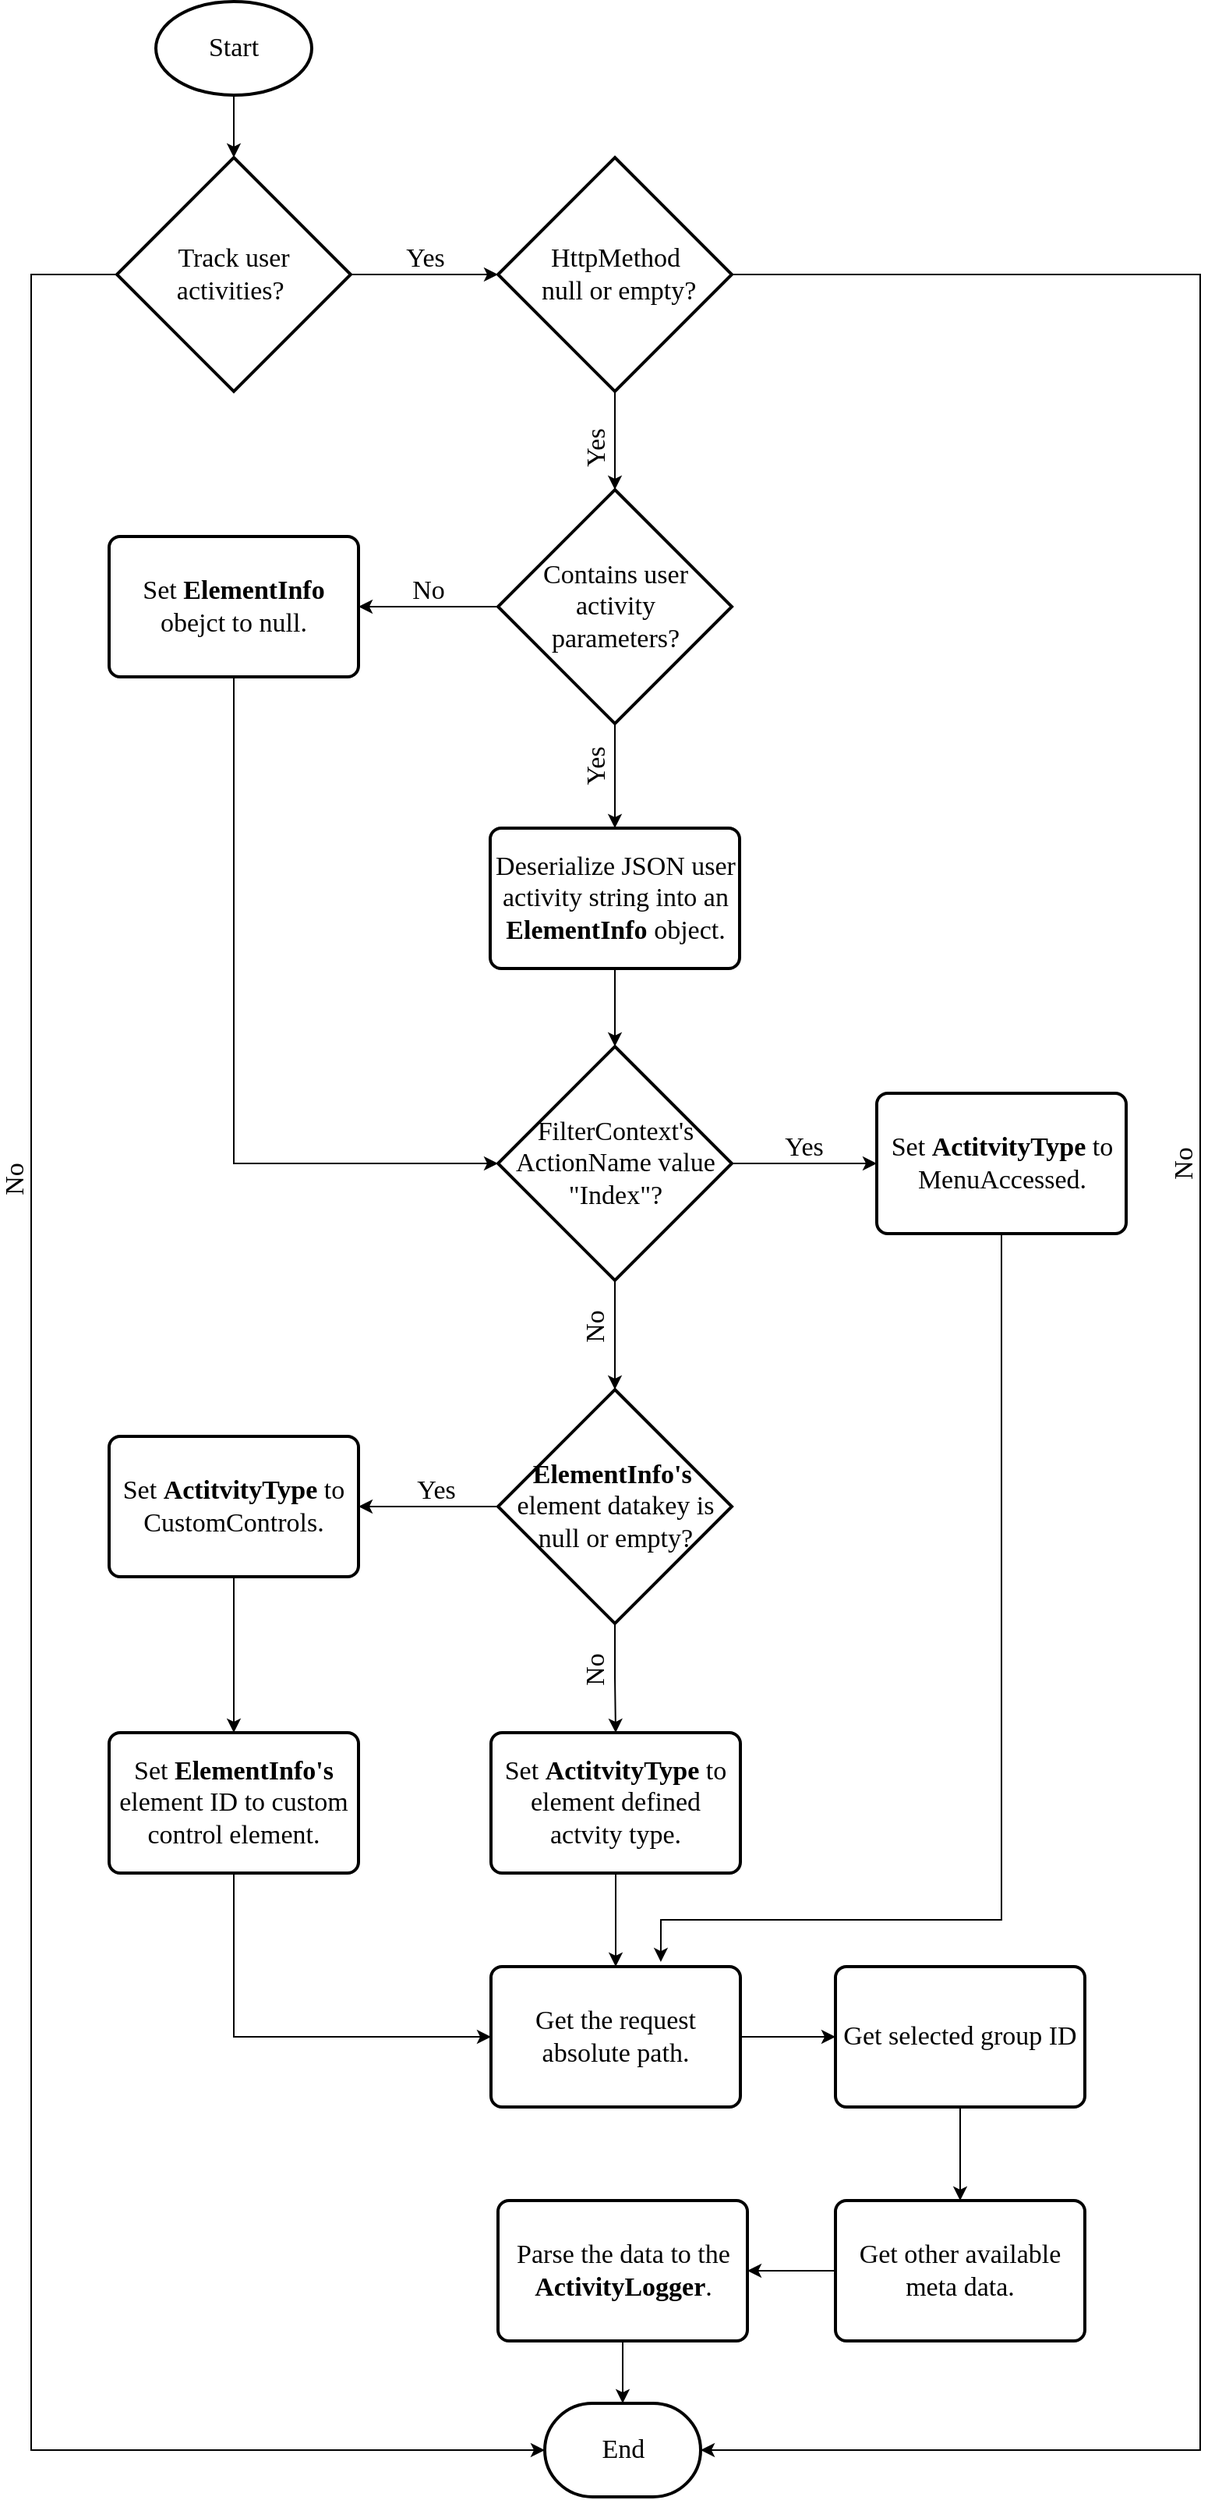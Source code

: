 <mxfile version="20.2.3" type="device"><diagram id="aup2Fgcph3yYs3ryoIUO" name="Page-1"><mxGraphModel dx="572" dy="865" grid="1" gridSize="10" guides="1" tooltips="1" connect="1" arrows="1" fold="1" page="1" pageScale="1" pageWidth="850" pageHeight="1100" math="0" shadow="0"><root><mxCell id="0"/><mxCell id="1" parent="0"/><mxCell id="f-73ZPh84XC3wI3hWz3D-59" style="edgeStyle=orthogonalEdgeStyle;rounded=0;orthogonalLoop=1;jettySize=auto;html=1;entryX=0.5;entryY=0;entryDx=0;entryDy=0;entryPerimeter=0;endArrow=classic;endFill=1;fontFamily=Times New Roman;" parent="1" source="f-73ZPh84XC3wI3hWz3D-1" target="f-73ZPh84XC3wI3hWz3D-2" edge="1"><mxGeometry relative="1" as="geometry"/></mxCell><mxCell id="f-73ZPh84XC3wI3hWz3D-1" value="Start" style="strokeWidth=2;html=1;shape=mxgraph.flowchart.start_1;whiteSpace=wrap;fontFamily=Times New Roman;fillColor=none;fontSize=17;" parent="1" vertex="1"><mxGeometry x="970" y="20" width="100" height="60" as="geometry"/></mxCell><mxCell id="f-73ZPh84XC3wI3hWz3D-77" style="edgeStyle=orthogonalEdgeStyle;rounded=0;orthogonalLoop=1;jettySize=auto;html=1;exitX=1;exitY=0.5;exitDx=0;exitDy=0;exitPerimeter=0;entryX=0;entryY=0.5;entryDx=0;entryDy=0;entryPerimeter=0;endArrow=classic;endFill=1;fontFamily=Times New Roman;" parent="1" source="f-73ZPh84XC3wI3hWz3D-2" target="f-73ZPh84XC3wI3hWz3D-7" edge="1"><mxGeometry relative="1" as="geometry"/></mxCell><mxCell id="f-73ZPh84XC3wI3hWz3D-78" style="edgeStyle=orthogonalEdgeStyle;rounded=0;orthogonalLoop=1;jettySize=auto;html=1;exitX=0;exitY=0.5;exitDx=0;exitDy=0;exitPerimeter=0;entryX=0;entryY=0.5;entryDx=0;entryDy=0;entryPerimeter=0;endArrow=classic;endFill=1;fontFamily=Times New Roman;" parent="1" source="f-73ZPh84XC3wI3hWz3D-2" target="f-73ZPh84XC3wI3hWz3D-4" edge="1"><mxGeometry relative="1" as="geometry"><Array as="points"><mxPoint x="890" y="195"/><mxPoint x="890" y="1590"/></Array></mxGeometry></mxCell><mxCell id="f-73ZPh84XC3wI3hWz3D-2" value="Track user activities?&amp;nbsp;" style="strokeWidth=2;html=1;shape=mxgraph.flowchart.decision;whiteSpace=wrap;fontFamily=Times New Roman;fillColor=none;fontSize=17;" parent="1" vertex="1"><mxGeometry x="945" y="120" width="150" height="150" as="geometry"/></mxCell><mxCell id="f-73ZPh84XC3wI3hWz3D-76" style="edgeStyle=orthogonalEdgeStyle;rounded=0;orthogonalLoop=1;jettySize=auto;html=1;entryX=0;entryY=0.5;entryDx=0;entryDy=0;entryPerimeter=0;endArrow=classic;endFill=1;fontFamily=Times New Roman;" parent="1" source="f-73ZPh84XC3wI3hWz3D-3" target="f-73ZPh84XC3wI3hWz3D-26" edge="1"><mxGeometry relative="1" as="geometry"><Array as="points"><mxPoint x="1020" y="765"/></Array></mxGeometry></mxCell><mxCell id="f-73ZPh84XC3wI3hWz3D-3" value="Set &lt;b&gt;ElementInfo &lt;/b&gt;obejct to null." style="rounded=1;whiteSpace=wrap;html=1;absoluteArcSize=1;arcSize=14;strokeWidth=2;fontFamily=Times New Roman;fillColor=none;fontSize=17;" parent="1" vertex="1"><mxGeometry x="940" y="363" width="160" height="90" as="geometry"/></mxCell><mxCell id="f-73ZPh84XC3wI3hWz3D-4" value="End" style="strokeWidth=2;html=1;shape=mxgraph.flowchart.terminator;whiteSpace=wrap;fillColor=none;fontFamily=Times New Roman;fontSize=17;" parent="1" vertex="1"><mxGeometry x="1219.5" y="1560" width="100" height="60" as="geometry"/></mxCell><mxCell id="f-73ZPh84XC3wI3hWz3D-5" value="Yes" style="text;html=1;strokeColor=none;fillColor=none;align=center;verticalAlign=middle;whiteSpace=wrap;rounded=0;fontFamily=Times New Roman;rotation=0;fontSize=17;" parent="1" vertex="1"><mxGeometry x="1122.5" y="174.029" width="40" height="21" as="geometry"/></mxCell><mxCell id="f-73ZPh84XC3wI3hWz3D-16" style="edgeStyle=orthogonalEdgeStyle;rounded=0;orthogonalLoop=1;jettySize=auto;html=1;exitX=0.5;exitY=1;exitDx=0;exitDy=0;exitPerimeter=0;endArrow=classic;endFill=1;" parent="1" source="f-73ZPh84XC3wI3hWz3D-7" target="f-73ZPh84XC3wI3hWz3D-9" edge="1"><mxGeometry relative="1" as="geometry"/></mxCell><mxCell id="f-73ZPh84XC3wI3hWz3D-79" style="edgeStyle=orthogonalEdgeStyle;rounded=0;orthogonalLoop=1;jettySize=auto;html=1;exitX=1;exitY=0.5;exitDx=0;exitDy=0;exitPerimeter=0;entryX=1;entryY=0.5;entryDx=0;entryDy=0;entryPerimeter=0;endArrow=classic;endFill=1;fontFamily=Times New Roman;" parent="1" source="f-73ZPh84XC3wI3hWz3D-7" target="f-73ZPh84XC3wI3hWz3D-4" edge="1"><mxGeometry relative="1" as="geometry"><Array as="points"><mxPoint x="1640" y="195"/><mxPoint x="1640" y="1590"/></Array></mxGeometry></mxCell><mxCell id="f-73ZPh84XC3wI3hWz3D-7" value="HttpMethod&lt;br&gt;&amp;nbsp;null or empty?" style="strokeWidth=2;html=1;shape=mxgraph.flowchart.decision;whiteSpace=wrap;fontFamily=Times New Roman;fillColor=none;fontSize=17;" parent="1" vertex="1"><mxGeometry x="1189.5" y="120" width="150" height="150" as="geometry"/></mxCell><mxCell id="f-73ZPh84XC3wI3hWz3D-28" style="edgeStyle=orthogonalEdgeStyle;rounded=0;orthogonalLoop=1;jettySize=auto;html=1;exitX=0.5;exitY=1;exitDx=0;exitDy=0;entryX=0.5;entryY=0;entryDx=0;entryDy=0;entryPerimeter=0;endArrow=classic;endFill=1;fontFamily=Times New Roman;" parent="1" source="f-73ZPh84XC3wI3hWz3D-8" target="f-73ZPh84XC3wI3hWz3D-26" edge="1"><mxGeometry relative="1" as="geometry"/></mxCell><mxCell id="f-73ZPh84XC3wI3hWz3D-8" value="Deserialize JSON user activity string into an &lt;b&gt;ElementInfo &lt;/b&gt;object." style="rounded=1;whiteSpace=wrap;html=1;absoluteArcSize=1;arcSize=14;strokeWidth=2;fontFamily=Times New Roman;fillColor=none;fontSize=17;" parent="1" vertex="1"><mxGeometry x="1184.5" y="550" width="160" height="90" as="geometry"/></mxCell><mxCell id="f-73ZPh84XC3wI3hWz3D-30" style="edgeStyle=orthogonalEdgeStyle;rounded=0;orthogonalLoop=1;jettySize=auto;html=1;exitX=0.5;exitY=1;exitDx=0;exitDy=0;exitPerimeter=0;endArrow=classic;endFill=1;fontFamily=Times New Roman;" parent="1" source="f-73ZPh84XC3wI3hWz3D-9" target="f-73ZPh84XC3wI3hWz3D-8" edge="1"><mxGeometry relative="1" as="geometry"/></mxCell><mxCell id="f-73ZPh84XC3wI3hWz3D-75" style="edgeStyle=orthogonalEdgeStyle;rounded=0;orthogonalLoop=1;jettySize=auto;html=1;exitX=0;exitY=0.5;exitDx=0;exitDy=0;exitPerimeter=0;entryX=1;entryY=0.5;entryDx=0;entryDy=0;endArrow=classic;endFill=1;fontFamily=Times New Roman;" parent="1" source="f-73ZPh84XC3wI3hWz3D-9" target="f-73ZPh84XC3wI3hWz3D-3" edge="1"><mxGeometry relative="1" as="geometry"/></mxCell><mxCell id="f-73ZPh84XC3wI3hWz3D-9" value="&lt;font style=&quot;font-size: 17px&quot;&gt;Contains user &lt;br&gt;activity &lt;br&gt;parameters?&lt;/font&gt;" style="strokeWidth=2;html=1;shape=mxgraph.flowchart.decision;whiteSpace=wrap;fontFamily=Times New Roman;fillColor=none;fontSize=17;" parent="1" vertex="1"><mxGeometry x="1189.5" y="333" width="150" height="150" as="geometry"/></mxCell><mxCell id="f-73ZPh84XC3wI3hWz3D-6" value="No" style="text;html=1;strokeColor=none;fillColor=none;align=center;verticalAlign=middle;whiteSpace=wrap;rounded=0;fontFamily=Times New Roman;rotation=-90;fontSize=17;" parent="1" vertex="1"><mxGeometry x="860" y="765" width="40" height="20" as="geometry"/></mxCell><mxCell id="f-73ZPh84XC3wI3hWz3D-18" value="Yes" style="text;html=1;strokeColor=none;fillColor=none;align=center;verticalAlign=middle;whiteSpace=wrap;rounded=0;fontFamily=Times New Roman;rotation=-90;fontSize=17;" parent="1" vertex="1"><mxGeometry x="1232.5" y="296.029" width="40" height="21" as="geometry"/></mxCell><mxCell id="f-73ZPh84XC3wI3hWz3D-21" value="Yes" style="text;html=1;strokeColor=none;fillColor=none;align=center;verticalAlign=middle;whiteSpace=wrap;rounded=0;fontFamily=Times New Roman;rotation=-90;fontSize=17;" parent="1" vertex="1"><mxGeometry x="1232.5" y="500.029" width="40" height="21" as="geometry"/></mxCell><mxCell id="f-73ZPh84XC3wI3hWz3D-39" style="edgeStyle=orthogonalEdgeStyle;rounded=0;orthogonalLoop=1;jettySize=auto;html=1;exitX=0.5;exitY=1;exitDx=0;exitDy=0;exitPerimeter=0;entryX=0.5;entryY=0;entryDx=0;entryDy=0;endArrow=classic;endFill=1;fontFamily=Times New Roman;" parent="1" source="f-73ZPh84XC3wI3hWz3D-25" target="f-73ZPh84XC3wI3hWz3D-38" edge="1"><mxGeometry relative="1" as="geometry"/></mxCell><mxCell id="f-73ZPh84XC3wI3hWz3D-67" style="edgeStyle=orthogonalEdgeStyle;rounded=0;orthogonalLoop=1;jettySize=auto;html=1;exitX=0;exitY=0.5;exitDx=0;exitDy=0;exitPerimeter=0;entryX=1;entryY=0.5;entryDx=0;entryDy=0;endArrow=classic;endFill=1;fontFamily=Times New Roman;" parent="1" source="f-73ZPh84XC3wI3hWz3D-25" target="f-73ZPh84XC3wI3hWz3D-35" edge="1"><mxGeometry relative="1" as="geometry"/></mxCell><mxCell id="f-73ZPh84XC3wI3hWz3D-25" value="&lt;b&gt;ElementInfo's&amp;nbsp; &lt;/b&gt;element datakey&lt;b&gt;&amp;nbsp;&lt;/b&gt;is null or empty?" style="strokeWidth=2;html=1;shape=mxgraph.flowchart.decision;whiteSpace=wrap;fontFamily=Times New Roman;fillColor=none;fontSize=17;" parent="1" vertex="1"><mxGeometry x="1189.5" y="910" width="150" height="150" as="geometry"/></mxCell><mxCell id="f-73ZPh84XC3wI3hWz3D-34" style="edgeStyle=orthogonalEdgeStyle;rounded=0;orthogonalLoop=1;jettySize=auto;html=1;exitX=0.5;exitY=1;exitDx=0;exitDy=0;exitPerimeter=0;entryX=0.5;entryY=0;entryDx=0;entryDy=0;entryPerimeter=0;endArrow=classic;endFill=1;fontFamily=Times New Roman;" parent="1" source="f-73ZPh84XC3wI3hWz3D-26" target="f-73ZPh84XC3wI3hWz3D-25" edge="1"><mxGeometry relative="1" as="geometry"/></mxCell><mxCell id="f-73ZPh84XC3wI3hWz3D-73" style="edgeStyle=orthogonalEdgeStyle;rounded=0;orthogonalLoop=1;jettySize=auto;html=1;exitX=1;exitY=0.5;exitDx=0;exitDy=0;exitPerimeter=0;entryX=0;entryY=0.5;entryDx=0;entryDy=0;endArrow=classic;endFill=1;fontFamily=Times New Roman;" parent="1" source="f-73ZPh84XC3wI3hWz3D-26" target="f-73ZPh84XC3wI3hWz3D-27" edge="1"><mxGeometry relative="1" as="geometry"/></mxCell><mxCell id="f-73ZPh84XC3wI3hWz3D-26" value="FilterContext's ActionName value &quot;Index&quot;?" style="strokeWidth=2;html=1;shape=mxgraph.flowchart.decision;whiteSpace=wrap;fontFamily=Times New Roman;fillColor=none;fontSize=17;" parent="1" vertex="1"><mxGeometry x="1189.5" y="690" width="150" height="150" as="geometry"/></mxCell><mxCell id="0AKhB7HOjvWiav0DOAxE-1" style="edgeStyle=orthogonalEdgeStyle;rounded=0;orthogonalLoop=1;jettySize=auto;html=1;exitX=0.5;exitY=1;exitDx=0;exitDy=0;entryX=0.681;entryY=-0.033;entryDx=0;entryDy=0;entryPerimeter=0;" parent="1" source="f-73ZPh84XC3wI3hWz3D-27" target="f-73ZPh84XC3wI3hWz3D-43" edge="1"><mxGeometry relative="1" as="geometry"><mxPoint x="1513" y="1240" as="targetPoint"/><Array as="points"><mxPoint x="1513" y="1250"/><mxPoint x="1294" y="1250"/></Array></mxGeometry></mxCell><mxCell id="f-73ZPh84XC3wI3hWz3D-27" value="Set &lt;b&gt;ActitvityType &lt;/b&gt;to MenuAccessed." style="rounded=1;whiteSpace=wrap;html=1;absoluteArcSize=1;arcSize=14;strokeWidth=2;fontFamily=Times New Roman;fillColor=none;fontSize=17;" parent="1" vertex="1"><mxGeometry x="1432.5" y="720" width="160" height="90" as="geometry"/></mxCell><mxCell id="f-73ZPh84XC3wI3hWz3D-33" value="Yes" style="text;html=1;strokeColor=none;fillColor=none;align=center;verticalAlign=middle;whiteSpace=wrap;rounded=0;fontFamily=Times New Roman;rotation=0;fontSize=17;" parent="1" vertex="1"><mxGeometry x="1366" y="744.029" width="40" height="21" as="geometry"/></mxCell><mxCell id="f-73ZPh84XC3wI3hWz3D-69" style="edgeStyle=orthogonalEdgeStyle;rounded=0;orthogonalLoop=1;jettySize=auto;html=1;exitX=0.5;exitY=1;exitDx=0;exitDy=0;entryX=0.5;entryY=0;entryDx=0;entryDy=0;endArrow=classic;endFill=1;fontFamily=Times New Roman;" parent="1" source="f-73ZPh84XC3wI3hWz3D-35" target="f-73ZPh84XC3wI3hWz3D-37" edge="1"><mxGeometry relative="1" as="geometry"/></mxCell><mxCell id="f-73ZPh84XC3wI3hWz3D-35" value="Set &lt;b&gt;ActitvityType &lt;/b&gt;to CustomControls." style="rounded=1;whiteSpace=wrap;html=1;absoluteArcSize=1;arcSize=14;strokeWidth=2;fontFamily=Times New Roman;fillColor=none;fontSize=17;" parent="1" vertex="1"><mxGeometry x="940" y="940" width="160" height="90" as="geometry"/></mxCell><mxCell id="cG0dyHBFmRZ5ZbaMCxov-2" style="edgeStyle=orthogonalEdgeStyle;rounded=0;orthogonalLoop=1;jettySize=auto;html=1;exitX=0.5;exitY=1;exitDx=0;exitDy=0;entryX=0;entryY=0.5;entryDx=0;entryDy=0;" parent="1" source="f-73ZPh84XC3wI3hWz3D-37" target="f-73ZPh84XC3wI3hWz3D-43" edge="1"><mxGeometry relative="1" as="geometry"/></mxCell><mxCell id="f-73ZPh84XC3wI3hWz3D-37" value="Set &lt;b&gt;ElementInfo's &lt;/b&gt;element ID&amp;nbsp;to custom control element." style="rounded=1;whiteSpace=wrap;html=1;absoluteArcSize=1;arcSize=14;strokeWidth=2;fontFamily=Times New Roman;fillColor=none;fontSize=17;" parent="1" vertex="1"><mxGeometry x="940" y="1130" width="160" height="90" as="geometry"/></mxCell><mxCell id="f-73ZPh84XC3wI3hWz3D-44" style="edgeStyle=orthogonalEdgeStyle;rounded=0;orthogonalLoop=1;jettySize=auto;html=1;exitX=0.5;exitY=1;exitDx=0;exitDy=0;entryX=0.5;entryY=0;entryDx=0;entryDy=0;endArrow=classic;endFill=1;fontFamily=Times New Roman;" parent="1" source="f-73ZPh84XC3wI3hWz3D-38" target="f-73ZPh84XC3wI3hWz3D-43" edge="1"><mxGeometry relative="1" as="geometry"/></mxCell><mxCell id="f-73ZPh84XC3wI3hWz3D-38" value="Set&amp;nbsp;&lt;b&gt;ActitvityType&amp;nbsp;&lt;/b&gt;to element defined actvity type." style="rounded=1;whiteSpace=wrap;html=1;absoluteArcSize=1;arcSize=14;strokeWidth=2;fontFamily=Times New Roman;fillColor=none;fontSize=17;" parent="1" vertex="1"><mxGeometry x="1185" y="1130" width="160" height="90" as="geometry"/></mxCell><mxCell id="cG0dyHBFmRZ5ZbaMCxov-1" style="edgeStyle=orthogonalEdgeStyle;rounded=0;orthogonalLoop=1;jettySize=auto;html=1;exitX=1;exitY=0.5;exitDx=0;exitDy=0;entryX=0;entryY=0.5;entryDx=0;entryDy=0;" parent="1" source="f-73ZPh84XC3wI3hWz3D-43" target="f-73ZPh84XC3wI3hWz3D-48" edge="1"><mxGeometry relative="1" as="geometry"/></mxCell><mxCell id="f-73ZPh84XC3wI3hWz3D-43" value="Get the request absolute path." style="rounded=1;whiteSpace=wrap;html=1;absoluteArcSize=1;arcSize=14;strokeWidth=2;fontFamily=Times New Roman;fillColor=none;fontSize=17;" parent="1" vertex="1"><mxGeometry x="1185" y="1280" width="160" height="90" as="geometry"/></mxCell><mxCell id="BEyyhxYzQ2ngOe6aUZ8f-2" style="edgeStyle=orthogonalEdgeStyle;rounded=0;orthogonalLoop=1;jettySize=auto;html=1;exitX=0.5;exitY=1;exitDx=0;exitDy=0;entryX=0.5;entryY=0;entryDx=0;entryDy=0;" edge="1" parent="1" source="f-73ZPh84XC3wI3hWz3D-48" target="BEyyhxYzQ2ngOe6aUZ8f-1"><mxGeometry relative="1" as="geometry"/></mxCell><mxCell id="f-73ZPh84XC3wI3hWz3D-48" value="Get selected group ID" style="rounded=1;whiteSpace=wrap;html=1;absoluteArcSize=1;arcSize=14;strokeWidth=2;fontFamily=Times New Roman;fillColor=none;fontSize=17;" parent="1" vertex="1"><mxGeometry x="1406" y="1280" width="160" height="90" as="geometry"/></mxCell><mxCell id="f-73ZPh84XC3wI3hWz3D-52" style="edgeStyle=orthogonalEdgeStyle;rounded=0;orthogonalLoop=1;jettySize=auto;html=1;exitX=0.5;exitY=1;exitDx=0;exitDy=0;endArrow=classic;endFill=1;fontFamily=Times New Roman;" parent="1" source="f-73ZPh84XC3wI3hWz3D-49" target="f-73ZPh84XC3wI3hWz3D-4" edge="1"><mxGeometry relative="1" as="geometry"/></mxCell><mxCell id="f-73ZPh84XC3wI3hWz3D-49" value="Parse the data to the &lt;b&gt;ActivityLogger&lt;/b&gt;." style="rounded=1;whiteSpace=wrap;html=1;absoluteArcSize=1;arcSize=14;strokeWidth=2;fontFamily=Times New Roman;fillColor=none;fontSize=17;" parent="1" vertex="1"><mxGeometry x="1189.5" y="1430" width="160" height="90" as="geometry"/></mxCell><mxCell id="f-73ZPh84XC3wI3hWz3D-54" value="No" style="text;html=1;strokeColor=none;fillColor=none;align=center;verticalAlign=middle;whiteSpace=wrap;rounded=0;fontFamily=Times New Roman;rotation=-90;fontSize=17;" parent="1" vertex="1"><mxGeometry x="1232.5" y="860" width="40" height="20" as="geometry"/></mxCell><mxCell id="f-73ZPh84XC3wI3hWz3D-55" value="No" style="text;html=1;strokeColor=none;fillColor=none;align=center;verticalAlign=middle;whiteSpace=wrap;rounded=0;fontFamily=Times New Roman;rotation=-90;fontSize=17;" parent="1" vertex="1"><mxGeometry x="1232.5" y="1080" width="40" height="20" as="geometry"/></mxCell><mxCell id="f-73ZPh84XC3wI3hWz3D-63" value="No" style="text;html=1;strokeColor=none;fillColor=none;align=center;verticalAlign=middle;whiteSpace=wrap;rounded=0;fontFamily=Times New Roman;rotation=-90;fontSize=17;" parent="1" vertex="1"><mxGeometry x="1610" y="755" width="40" height="20" as="geometry"/></mxCell><mxCell id="f-73ZPh84XC3wI3hWz3D-65" value="No" style="text;html=1;strokeColor=none;fillColor=none;align=center;verticalAlign=middle;whiteSpace=wrap;rounded=0;fontFamily=Times New Roman;rotation=0;fontSize=17;" parent="1" vertex="1"><mxGeometry x="1125" y="388" width="40" height="20" as="geometry"/></mxCell><mxCell id="f-73ZPh84XC3wI3hWz3D-66" value="Yes" style="text;html=1;strokeColor=none;fillColor=none;align=center;verticalAlign=middle;whiteSpace=wrap;rounded=0;fontFamily=Times New Roman;rotation=0;fontSize=17;" parent="1" vertex="1"><mxGeometry x="1130" y="964.029" width="40" height="21" as="geometry"/></mxCell><mxCell id="BEyyhxYzQ2ngOe6aUZ8f-3" style="edgeStyle=orthogonalEdgeStyle;rounded=0;orthogonalLoop=1;jettySize=auto;html=1;exitX=0;exitY=0.5;exitDx=0;exitDy=0;entryX=1;entryY=0.5;entryDx=0;entryDy=0;" edge="1" parent="1" source="BEyyhxYzQ2ngOe6aUZ8f-1" target="f-73ZPh84XC3wI3hWz3D-49"><mxGeometry relative="1" as="geometry"/></mxCell><mxCell id="BEyyhxYzQ2ngOe6aUZ8f-1" value="Get other available meta data." style="rounded=1;whiteSpace=wrap;html=1;absoluteArcSize=1;arcSize=14;strokeWidth=2;fontFamily=Times New Roman;fillColor=none;fontSize=17;" vertex="1" parent="1"><mxGeometry x="1406" y="1430" width="160" height="90" as="geometry"/></mxCell></root></mxGraphModel></diagram></mxfile>